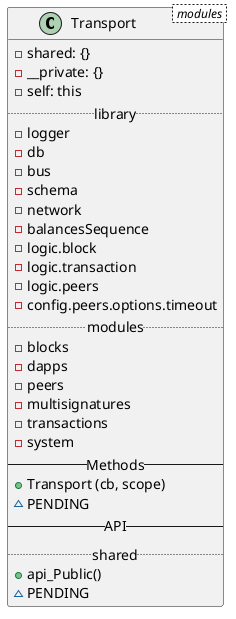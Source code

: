 @startuml
class Transport < modules > {
  - shared: {}
  - __private: {}
  - self: this
  .. library ..
  - logger
  - db
  - bus
  - schema
  - network
  - balancesSequence
  - logic.block
  - logic.transaction
  - logic.peers
  - config.peers.options.timeout
  .. modules ..
  - blocks
  - dapps
  - peers
  - multisignatures
  - transactions
  - system
  -- Methods --
  + Transport (cb, scope)
  ~ PENDING
  -- API --
  .. shared ..
  + api_Public()
  ~ PENDING
}
@enduml
